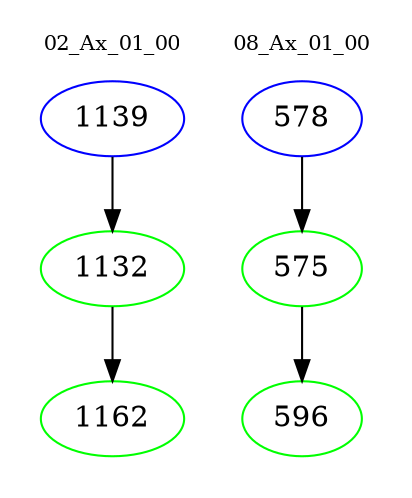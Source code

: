 digraph{
subgraph cluster_0 {
color = white
label = "02_Ax_01_00";
fontsize=10;
T0_1139 [label="1139", color="blue"]
T0_1139 -> T0_1132 [color="black"]
T0_1132 [label="1132", color="green"]
T0_1132 -> T0_1162 [color="black"]
T0_1162 [label="1162", color="green"]
}
subgraph cluster_1 {
color = white
label = "08_Ax_01_00";
fontsize=10;
T1_578 [label="578", color="blue"]
T1_578 -> T1_575 [color="black"]
T1_575 [label="575", color="green"]
T1_575 -> T1_596 [color="black"]
T1_596 [label="596", color="green"]
}
}
